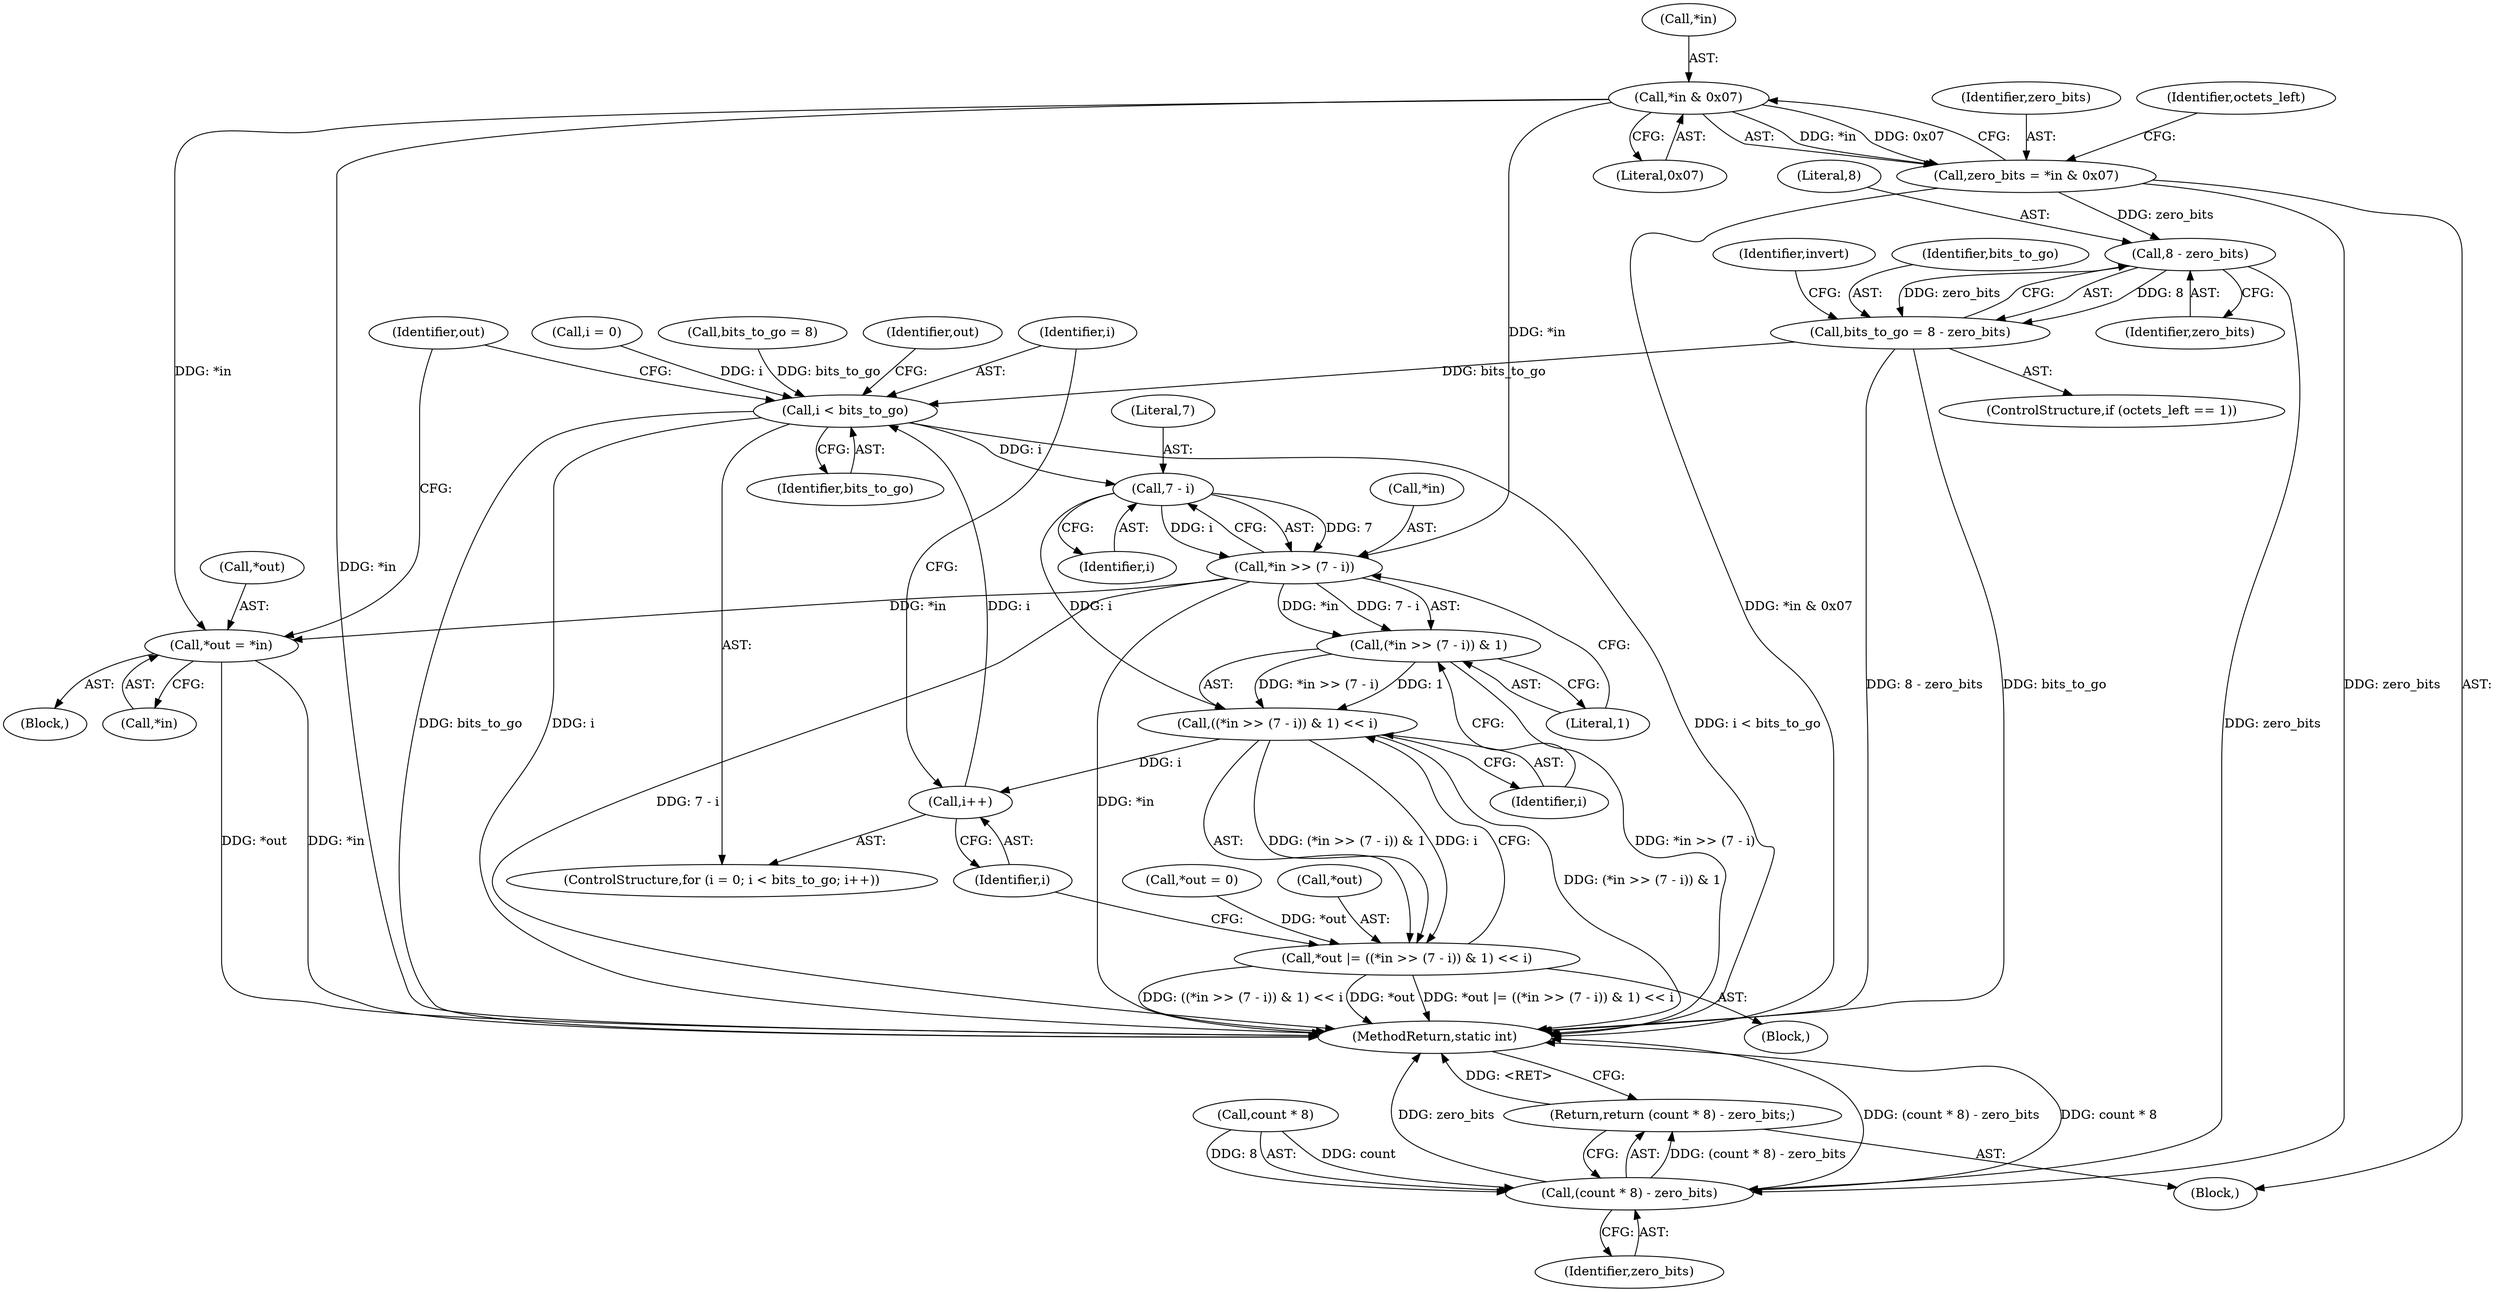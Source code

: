 digraph "0_OpenSC_412a6142c27a5973c61ba540e33cdc22d5608e68@pointer" {
"1000141" [label="(Call,*in & 0x07)"];
"1000139" [label="(Call,zero_bits = *in & 0x07)"];
"1000170" [label="(Call,8 - zero_bits)"];
"1000168" [label="(Call,bits_to_go = 8 - zero_bits)"];
"1000183" [label="(Call,i < bits_to_go)"];
"1000197" [label="(Call,7 - i)"];
"1000194" [label="(Call,*in >> (7 - i))"];
"1000193" [label="(Call,(*in >> (7 - i)) & 1)"];
"1000192" [label="(Call,((*in >> (7 - i)) & 1) << i)"];
"1000186" [label="(Call,i++)"];
"1000189" [label="(Call,*out |= ((*in >> (7 - i)) & 1) << i)"];
"1000204" [label="(Call,*out = *in)"];
"1000218" [label="(Call,(count * 8) - zero_bits)"];
"1000217" [label="(Return,return (count * 8) - zero_bits;)"];
"1000195" [label="(Call,*in)"];
"1000141" [label="(Call,*in & 0x07)"];
"1000180" [label="(Call,i = 0)"];
"1000142" [label="(Call,*in)"];
"1000205" [label="(Call,*out)"];
"1000140" [label="(Identifier,zero_bits)"];
"1000183" [label="(Call,i < bits_to_go)"];
"1000200" [label="(Literal,1)"];
"1000168" [label="(Call,bits_to_go = 8 - zero_bits)"];
"1000186" [label="(Call,i++)"];
"1000170" [label="(Call,8 - zero_bits)"];
"1000203" [label="(Block,)"];
"1000223" [label="(MethodReturn,static int)"];
"1000192" [label="(Call,((*in >> (7 - i)) & 1) << i)"];
"1000164" [label="(ControlStructure,if (octets_left == 1))"];
"1000219" [label="(Call,count * 8)"];
"1000160" [label="(Call,*out = 0)"];
"1000169" [label="(Identifier,bits_to_go)"];
"1000174" [label="(Call,bits_to_go = 8)"];
"1000185" [label="(Identifier,bits_to_go)"];
"1000222" [label="(Identifier,zero_bits)"];
"1000198" [label="(Literal,7)"];
"1000197" [label="(Call,7 - i)"];
"1000184" [label="(Identifier,i)"];
"1000193" [label="(Call,(*in >> (7 - i)) & 1)"];
"1000189" [label="(Call,*out |= ((*in >> (7 - i)) & 1) << i)"];
"1000187" [label="(Identifier,i)"];
"1000207" [label="(Call,*in)"];
"1000199" [label="(Identifier,i)"];
"1000178" [label="(Identifier,invert)"];
"1000201" [label="(Identifier,i)"];
"1000139" [label="(Call,zero_bits = *in & 0x07)"];
"1000210" [label="(Identifier,out)"];
"1000204" [label="(Call,*out = *in)"];
"1000217" [label="(Return,return (count * 8) - zero_bits;)"];
"1000191" [label="(Identifier,out)"];
"1000146" [label="(Identifier,octets_left)"];
"1000171" [label="(Literal,8)"];
"1000188" [label="(Block,)"];
"1000218" [label="(Call,(count * 8) - zero_bits)"];
"1000109" [label="(Block,)"];
"1000194" [label="(Call,*in >> (7 - i))"];
"1000179" [label="(ControlStructure,for (i = 0; i < bits_to_go; i++))"];
"1000190" [label="(Call,*out)"];
"1000172" [label="(Identifier,zero_bits)"];
"1000144" [label="(Literal,0x07)"];
"1000141" -> "1000139"  [label="AST: "];
"1000141" -> "1000144"  [label="CFG: "];
"1000142" -> "1000141"  [label="AST: "];
"1000144" -> "1000141"  [label="AST: "];
"1000139" -> "1000141"  [label="CFG: "];
"1000141" -> "1000223"  [label="DDG: *in"];
"1000141" -> "1000139"  [label="DDG: *in"];
"1000141" -> "1000139"  [label="DDG: 0x07"];
"1000141" -> "1000194"  [label="DDG: *in"];
"1000141" -> "1000204"  [label="DDG: *in"];
"1000139" -> "1000109"  [label="AST: "];
"1000140" -> "1000139"  [label="AST: "];
"1000146" -> "1000139"  [label="CFG: "];
"1000139" -> "1000223"  [label="DDG: *in & 0x07"];
"1000139" -> "1000170"  [label="DDG: zero_bits"];
"1000139" -> "1000218"  [label="DDG: zero_bits"];
"1000170" -> "1000168"  [label="AST: "];
"1000170" -> "1000172"  [label="CFG: "];
"1000171" -> "1000170"  [label="AST: "];
"1000172" -> "1000170"  [label="AST: "];
"1000168" -> "1000170"  [label="CFG: "];
"1000170" -> "1000168"  [label="DDG: 8"];
"1000170" -> "1000168"  [label="DDG: zero_bits"];
"1000170" -> "1000218"  [label="DDG: zero_bits"];
"1000168" -> "1000164"  [label="AST: "];
"1000169" -> "1000168"  [label="AST: "];
"1000178" -> "1000168"  [label="CFG: "];
"1000168" -> "1000223"  [label="DDG: bits_to_go"];
"1000168" -> "1000223"  [label="DDG: 8 - zero_bits"];
"1000168" -> "1000183"  [label="DDG: bits_to_go"];
"1000183" -> "1000179"  [label="AST: "];
"1000183" -> "1000185"  [label="CFG: "];
"1000184" -> "1000183"  [label="AST: "];
"1000185" -> "1000183"  [label="AST: "];
"1000191" -> "1000183"  [label="CFG: "];
"1000210" -> "1000183"  [label="CFG: "];
"1000183" -> "1000223"  [label="DDG: bits_to_go"];
"1000183" -> "1000223"  [label="DDG: i"];
"1000183" -> "1000223"  [label="DDG: i < bits_to_go"];
"1000186" -> "1000183"  [label="DDG: i"];
"1000180" -> "1000183"  [label="DDG: i"];
"1000174" -> "1000183"  [label="DDG: bits_to_go"];
"1000183" -> "1000197"  [label="DDG: i"];
"1000197" -> "1000194"  [label="AST: "];
"1000197" -> "1000199"  [label="CFG: "];
"1000198" -> "1000197"  [label="AST: "];
"1000199" -> "1000197"  [label="AST: "];
"1000194" -> "1000197"  [label="CFG: "];
"1000197" -> "1000194"  [label="DDG: 7"];
"1000197" -> "1000194"  [label="DDG: i"];
"1000197" -> "1000192"  [label="DDG: i"];
"1000194" -> "1000193"  [label="AST: "];
"1000195" -> "1000194"  [label="AST: "];
"1000200" -> "1000194"  [label="CFG: "];
"1000194" -> "1000223"  [label="DDG: 7 - i"];
"1000194" -> "1000223"  [label="DDG: *in"];
"1000194" -> "1000193"  [label="DDG: *in"];
"1000194" -> "1000193"  [label="DDG: 7 - i"];
"1000194" -> "1000204"  [label="DDG: *in"];
"1000193" -> "1000192"  [label="AST: "];
"1000193" -> "1000200"  [label="CFG: "];
"1000200" -> "1000193"  [label="AST: "];
"1000201" -> "1000193"  [label="CFG: "];
"1000193" -> "1000223"  [label="DDG: *in >> (7 - i)"];
"1000193" -> "1000192"  [label="DDG: *in >> (7 - i)"];
"1000193" -> "1000192"  [label="DDG: 1"];
"1000192" -> "1000189"  [label="AST: "];
"1000192" -> "1000201"  [label="CFG: "];
"1000201" -> "1000192"  [label="AST: "];
"1000189" -> "1000192"  [label="CFG: "];
"1000192" -> "1000223"  [label="DDG: (*in >> (7 - i)) & 1"];
"1000192" -> "1000186"  [label="DDG: i"];
"1000192" -> "1000189"  [label="DDG: (*in >> (7 - i)) & 1"];
"1000192" -> "1000189"  [label="DDG: i"];
"1000186" -> "1000179"  [label="AST: "];
"1000186" -> "1000187"  [label="CFG: "];
"1000187" -> "1000186"  [label="AST: "];
"1000184" -> "1000186"  [label="CFG: "];
"1000189" -> "1000188"  [label="AST: "];
"1000190" -> "1000189"  [label="AST: "];
"1000187" -> "1000189"  [label="CFG: "];
"1000189" -> "1000223"  [label="DDG: *out"];
"1000189" -> "1000223"  [label="DDG: *out |= ((*in >> (7 - i)) & 1) << i"];
"1000189" -> "1000223"  [label="DDG: ((*in >> (7 - i)) & 1) << i"];
"1000160" -> "1000189"  [label="DDG: *out"];
"1000204" -> "1000203"  [label="AST: "];
"1000204" -> "1000207"  [label="CFG: "];
"1000205" -> "1000204"  [label="AST: "];
"1000207" -> "1000204"  [label="AST: "];
"1000210" -> "1000204"  [label="CFG: "];
"1000204" -> "1000223"  [label="DDG: *in"];
"1000204" -> "1000223"  [label="DDG: *out"];
"1000218" -> "1000217"  [label="AST: "];
"1000218" -> "1000222"  [label="CFG: "];
"1000219" -> "1000218"  [label="AST: "];
"1000222" -> "1000218"  [label="AST: "];
"1000217" -> "1000218"  [label="CFG: "];
"1000218" -> "1000223"  [label="DDG: count * 8"];
"1000218" -> "1000223"  [label="DDG: (count * 8) - zero_bits"];
"1000218" -> "1000223"  [label="DDG: zero_bits"];
"1000218" -> "1000217"  [label="DDG: (count * 8) - zero_bits"];
"1000219" -> "1000218"  [label="DDG: count"];
"1000219" -> "1000218"  [label="DDG: 8"];
"1000217" -> "1000109"  [label="AST: "];
"1000223" -> "1000217"  [label="CFG: "];
"1000217" -> "1000223"  [label="DDG: <RET>"];
}
